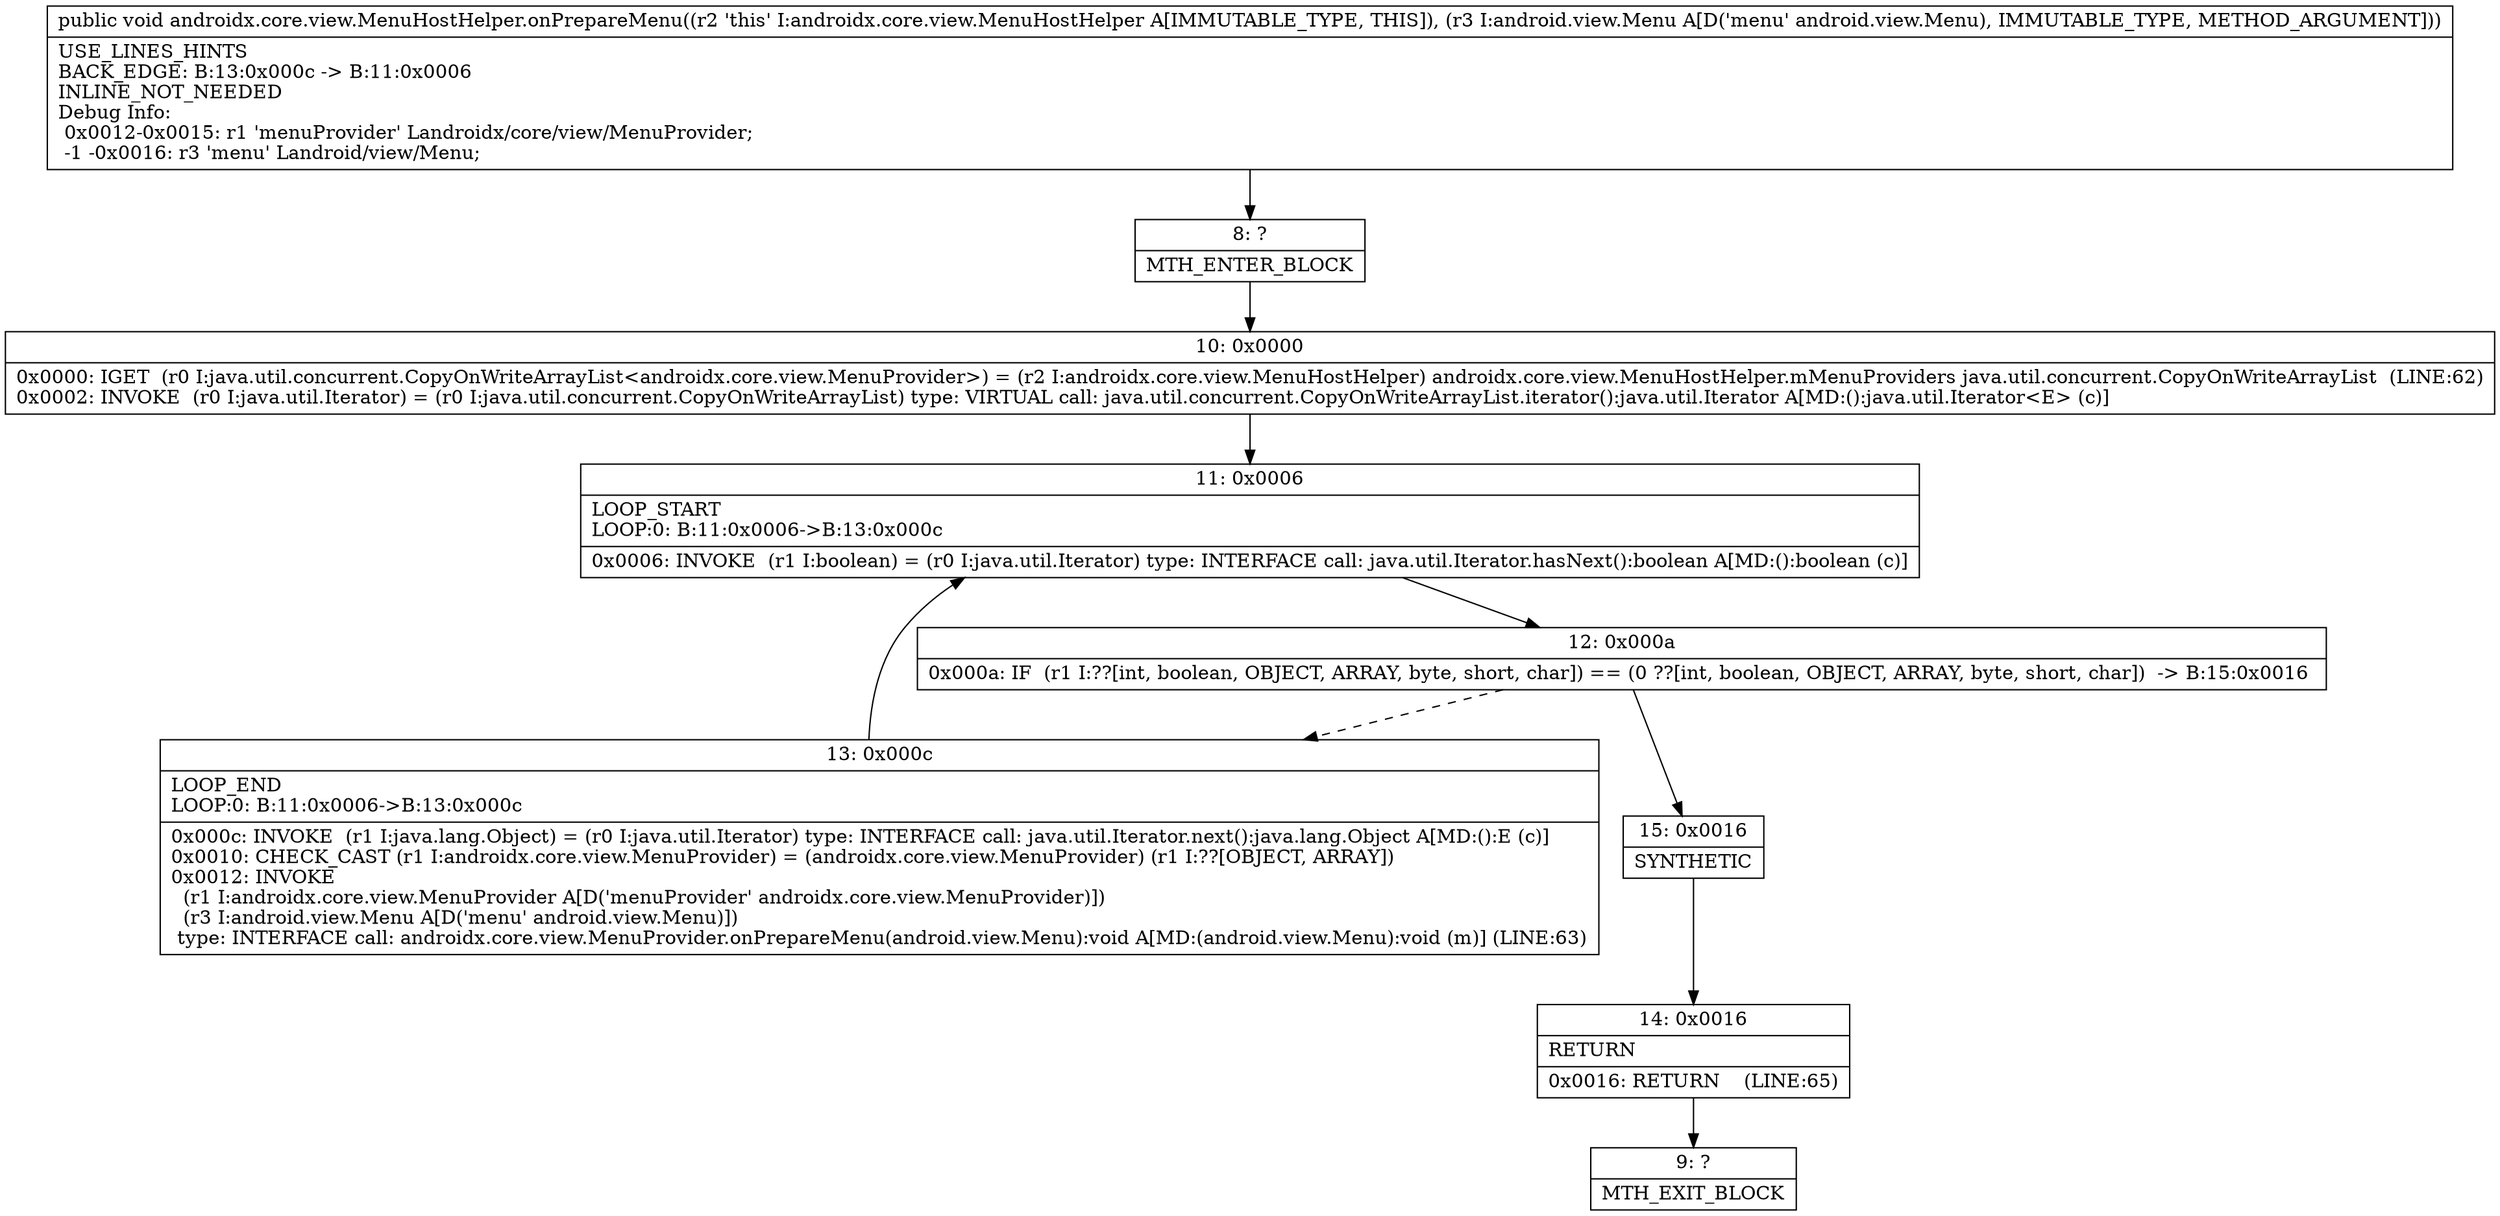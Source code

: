 digraph "CFG forandroidx.core.view.MenuHostHelper.onPrepareMenu(Landroid\/view\/Menu;)V" {
Node_8 [shape=record,label="{8\:\ ?|MTH_ENTER_BLOCK\l}"];
Node_10 [shape=record,label="{10\:\ 0x0000|0x0000: IGET  (r0 I:java.util.concurrent.CopyOnWriteArrayList\<androidx.core.view.MenuProvider\>) = (r2 I:androidx.core.view.MenuHostHelper) androidx.core.view.MenuHostHelper.mMenuProviders java.util.concurrent.CopyOnWriteArrayList  (LINE:62)\l0x0002: INVOKE  (r0 I:java.util.Iterator) = (r0 I:java.util.concurrent.CopyOnWriteArrayList) type: VIRTUAL call: java.util.concurrent.CopyOnWriteArrayList.iterator():java.util.Iterator A[MD:():java.util.Iterator\<E\> (c)]\l}"];
Node_11 [shape=record,label="{11\:\ 0x0006|LOOP_START\lLOOP:0: B:11:0x0006\-\>B:13:0x000c\l|0x0006: INVOKE  (r1 I:boolean) = (r0 I:java.util.Iterator) type: INTERFACE call: java.util.Iterator.hasNext():boolean A[MD:():boolean (c)]\l}"];
Node_12 [shape=record,label="{12\:\ 0x000a|0x000a: IF  (r1 I:??[int, boolean, OBJECT, ARRAY, byte, short, char]) == (0 ??[int, boolean, OBJECT, ARRAY, byte, short, char])  \-\> B:15:0x0016 \l}"];
Node_13 [shape=record,label="{13\:\ 0x000c|LOOP_END\lLOOP:0: B:11:0x0006\-\>B:13:0x000c\l|0x000c: INVOKE  (r1 I:java.lang.Object) = (r0 I:java.util.Iterator) type: INTERFACE call: java.util.Iterator.next():java.lang.Object A[MD:():E (c)]\l0x0010: CHECK_CAST (r1 I:androidx.core.view.MenuProvider) = (androidx.core.view.MenuProvider) (r1 I:??[OBJECT, ARRAY]) \l0x0012: INVOKE  \l  (r1 I:androidx.core.view.MenuProvider A[D('menuProvider' androidx.core.view.MenuProvider)])\l  (r3 I:android.view.Menu A[D('menu' android.view.Menu)])\l type: INTERFACE call: androidx.core.view.MenuProvider.onPrepareMenu(android.view.Menu):void A[MD:(android.view.Menu):void (m)] (LINE:63)\l}"];
Node_15 [shape=record,label="{15\:\ 0x0016|SYNTHETIC\l}"];
Node_14 [shape=record,label="{14\:\ 0x0016|RETURN\l|0x0016: RETURN    (LINE:65)\l}"];
Node_9 [shape=record,label="{9\:\ ?|MTH_EXIT_BLOCK\l}"];
MethodNode[shape=record,label="{public void androidx.core.view.MenuHostHelper.onPrepareMenu((r2 'this' I:androidx.core.view.MenuHostHelper A[IMMUTABLE_TYPE, THIS]), (r3 I:android.view.Menu A[D('menu' android.view.Menu), IMMUTABLE_TYPE, METHOD_ARGUMENT]))  | USE_LINES_HINTS\lBACK_EDGE: B:13:0x000c \-\> B:11:0x0006\lINLINE_NOT_NEEDED\lDebug Info:\l  0x0012\-0x0015: r1 'menuProvider' Landroidx\/core\/view\/MenuProvider;\l  \-1 \-0x0016: r3 'menu' Landroid\/view\/Menu;\l}"];
MethodNode -> Node_8;Node_8 -> Node_10;
Node_10 -> Node_11;
Node_11 -> Node_12;
Node_12 -> Node_13[style=dashed];
Node_12 -> Node_15;
Node_13 -> Node_11;
Node_15 -> Node_14;
Node_14 -> Node_9;
}

